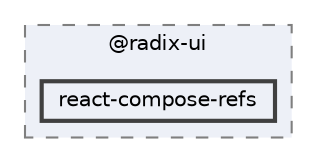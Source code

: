 digraph "C:/Users/arisc/OneDrive/Documents/GitHub/FINAL/EcoEats-Project/node_modules/@radix-ui/react-compose-refs"
{
 // LATEX_PDF_SIZE
  bgcolor="transparent";
  edge [fontname=Helvetica,fontsize=10,labelfontname=Helvetica,labelfontsize=10];
  node [fontname=Helvetica,fontsize=10,shape=box,height=0.2,width=0.4];
  compound=true
  subgraph clusterdir_ab62ad447ec992f2fe79c76b760e4d1f {
    graph [ bgcolor="#edf0f7", pencolor="grey50", label="@radix-ui", fontname=Helvetica,fontsize=10 style="filled,dashed", URL="dir_ab62ad447ec992f2fe79c76b760e4d1f.html",tooltip=""]
  dir_28bb1a2d968ff71970ad56a1712a362d [label="react-compose-refs", fillcolor="#edf0f7", color="grey25", style="filled,bold", URL="dir_28bb1a2d968ff71970ad56a1712a362d.html",tooltip=""];
  }
}
